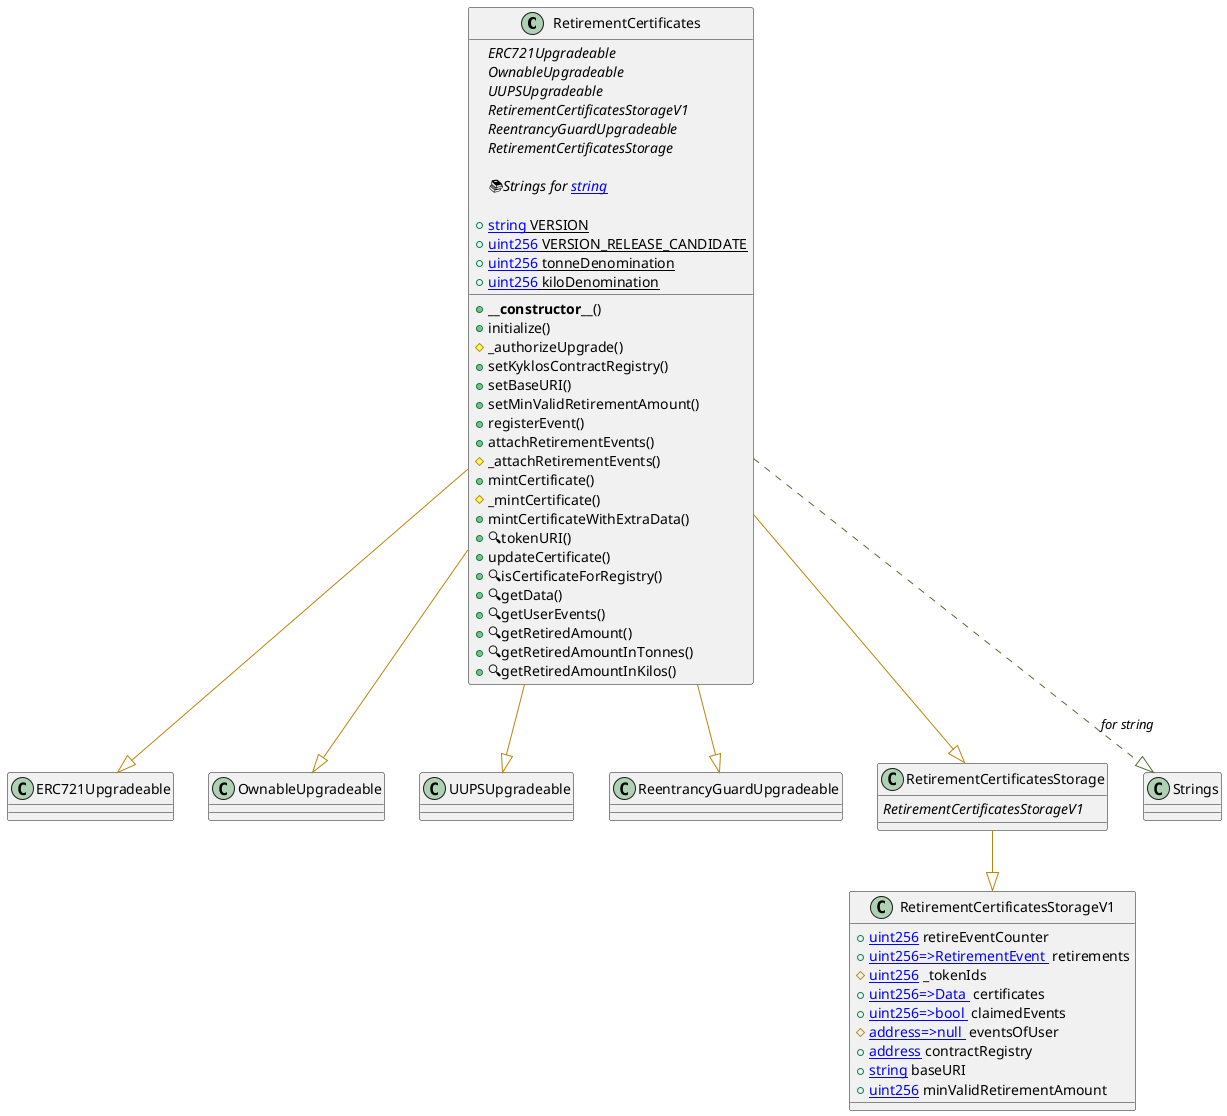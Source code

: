 @startuml
' -- generated by: https://marketplace.visualstudio.com/items?itemName=tintinweb.solidity-visual-auditor
'
' -- for auto-render install: https://marketplace.visualstudio.com/items?itemName=jebbs.plantuml
' -- options --



' -- classes --


class RetirementCertificates {
    ' -- inheritance --
	{abstract}ERC721Upgradeable
	{abstract}OwnableUpgradeable
	{abstract}UUPSUpgradeable
	{abstract}RetirementCertificatesStorageV1
	{abstract}ReentrancyGuardUpgradeable
	{abstract}RetirementCertificatesStorage

    ' -- usingFor --
	{abstract}📚Strings for [[string]]

    ' -- vars --
	+{static}[[string]] VERSION
	+{static}[[uint256]] VERSION_RELEASE_CANDIDATE
	+{static}[[uint256]] tonneDenomination
	+{static}[[uint256]] kiloDenomination

    ' -- methods --
	+**__constructor__**()
	+initialize()
	#_authorizeUpgrade()
	+setKyklosContractRegistry()
	+setBaseURI()
	+setMinValidRetirementAmount()
	+registerEvent()
	+attachRetirementEvents()
	#_attachRetirementEvents()
	+mintCertificate()
	#_mintCertificate()
	+mintCertificateWithExtraData()
	+🔍tokenURI()
	+updateCertificate()
	+🔍isCertificateForRegistry()
	+🔍getData()
	+🔍getUserEvents()
	+🔍getRetiredAmount()
	+🔍getRetiredAmountInTonnes()
	+🔍getRetiredAmountInKilos()

}
' -- inheritance / usingFor --
RetirementCertificates --[#DarkGoldenRod]|> ERC721Upgradeable
RetirementCertificates --[#DarkGoldenRod]|> OwnableUpgradeable
RetirementCertificates --[#DarkGoldenRod]|> UUPSUpgradeable
RetirementCertificates --[#DarkGoldenRod]|> ReentrancyGuardUpgradeable
RetirementCertificates --[#DarkGoldenRod]|> RetirementCertificatesStorage
RetirementCertificates ..[#DarkOliveGreen]|> Strings : //for string//
class RetirementCertificatesStorageV1 {
    ' -- inheritance --

    ' -- usingFor --

    ' -- vars --
	+[[uint256]] retireEventCounter
	+[[mapping uint256=>RetirementEvent ]] retirements
	#[[uint256]] _tokenIds
	+[[mapping uint256=>Data ]] certificates
	+[[mapping uint256=>bool ]] claimedEvents
	#[[mapping address=>null ]] eventsOfUser
	+[[address]] contractRegistry
	+[[string]] baseURI
	+[[uint256]] minValidRetirementAmount

    ' -- methods --

}
class RetirementCertificatesStorage {
    ' -- inheritance --
	{abstract}RetirementCertificatesStorageV1

    ' -- usingFor --

    ' -- vars --

    ' -- methods --

}
' -- inheritance / usingFor --
RetirementCertificatesStorage --[#DarkGoldenRod]|> RetirementCertificatesStorageV1

@enduml
